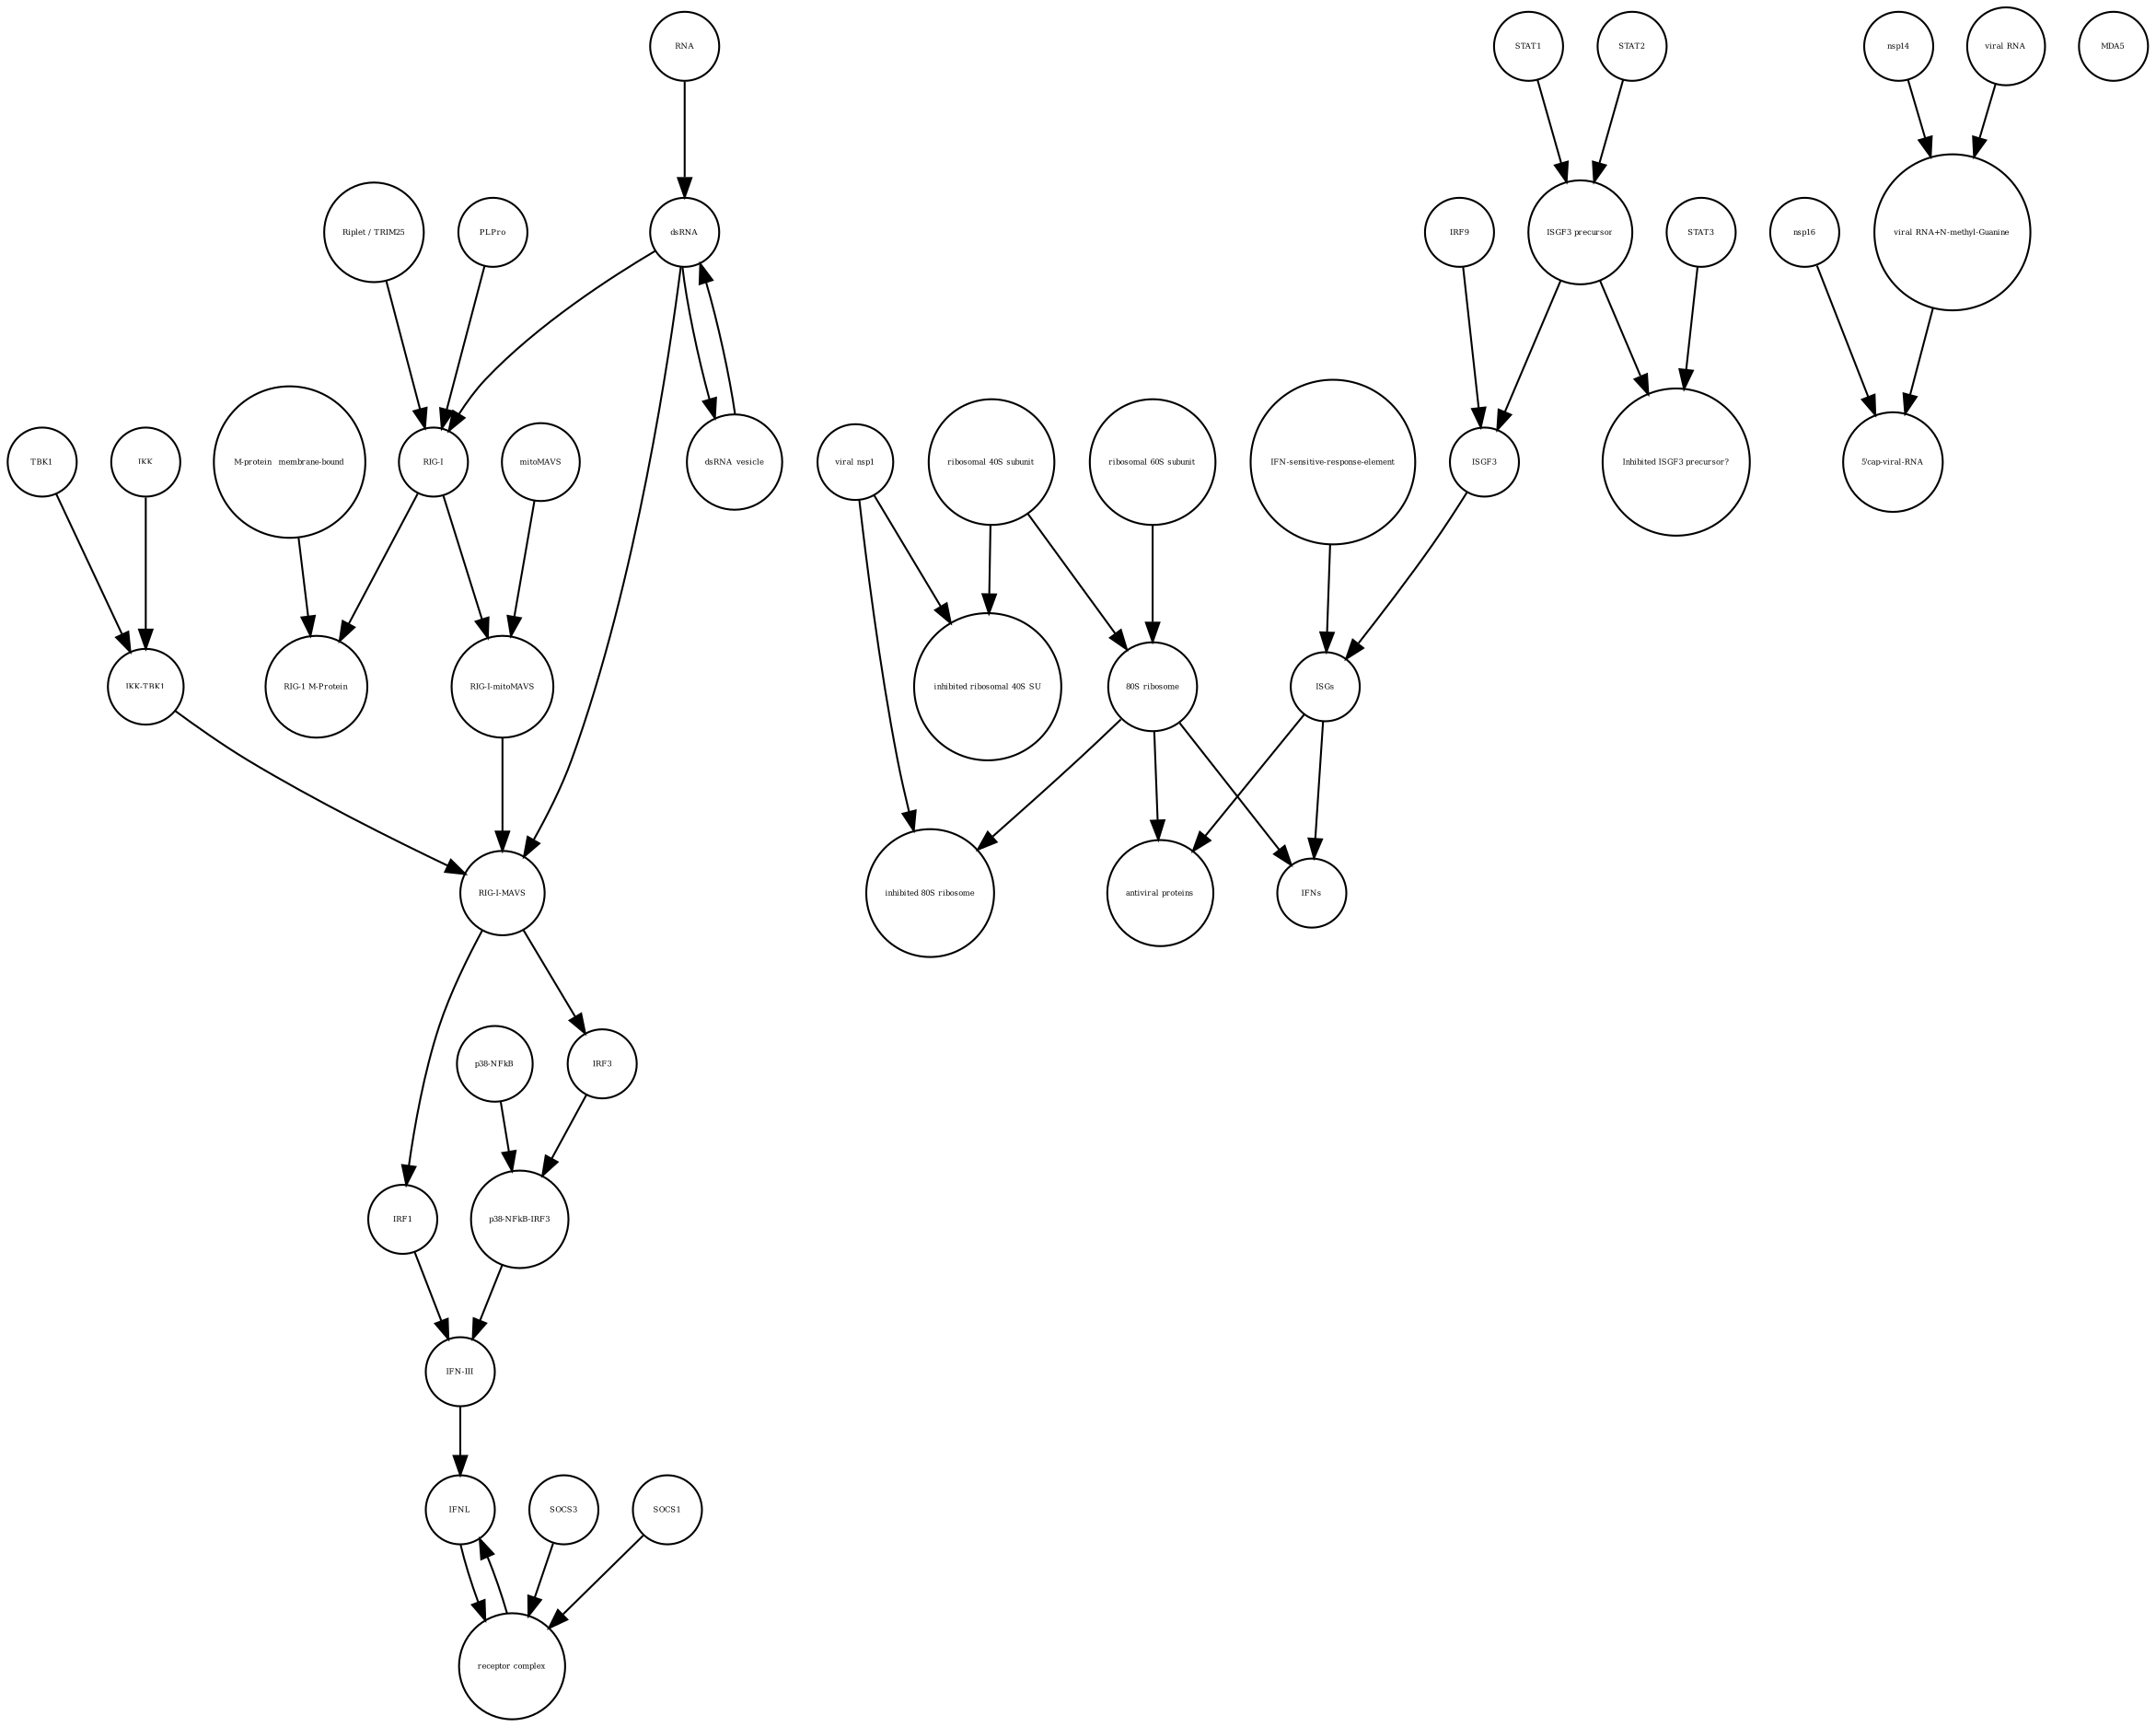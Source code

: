 strict digraph  {
mitoMAVS [annotation="", bipartite=0, cls=macromolecule, fontsize=4, label=mitoMAVS, shape=circle];
RNA [annotation="", bipartite=0, cls="nucleic acid feature", fontsize=4, label=RNA, shape=circle];
dsRNA_vesicle [annotation="", bipartite=0, cls="nucleic acid feature", fontsize=4, label=dsRNA_vesicle, shape=circle];
IFNL [annotation="", bipartite=0, cls=macromolecule, fontsize=4, label=IFNL, shape=circle];
"ribosomal 40S subunit" [annotation="", bipartite=0, cls=complex, fontsize=4, label="ribosomal 40S subunit", shape=circle];
"M-protein_ membrane-bound" [annotation="", bipartite=0, cls=macromolecule, fontsize=4, label="M-protein_ membrane-bound", shape=circle];
"ribosomal 60S subunit" [annotation="", bipartite=0, cls=complex, fontsize=4, label="ribosomal 60S subunit", shape=circle];
"viral RNA+N-methyl-Guanine" [annotation="", bipartite=0, cls="nucleic acid feature", fontsize=4, label="viral RNA+N-methyl-Guanine", shape=circle];
"Riplet / TRIM25" [annotation="", bipartite=0, cls=macromolecule, fontsize=4, label="Riplet / TRIM25", shape=circle];
STAT1 [annotation="", bipartite=0, cls=macromolecule, fontsize=4, label=STAT1, shape=circle];
MDA5 [annotation="", bipartite=0, cls=macromolecule, fontsize=4, label=MDA5, shape=circle];
TBK1 [annotation="", bipartite=0, cls=macromolecule, fontsize=4, label=TBK1, shape=circle];
"IFN-III" [annotation="", bipartite=0, cls=macromolecule, fontsize=4, label="IFN-III", shape=circle];
"IFN-sensitive-response-element" [annotation="", bipartite=0, cls="nucleic acid feature", fontsize=4, label="IFN-sensitive-response-element", shape=circle];
ISGs [annotation="", bipartite=0, cls="nucleic acid feature", fontsize=4, label=ISGs, shape=circle];
"RIG-I-MAVS" [annotation="", bipartite=0, cls=complex, fontsize=4, label="RIG-I-MAVS", shape=circle];
"Inhibited ISGF3 precursor?" [annotation="", bipartite=0, cls=complex, fontsize=4, label="Inhibited ISGF3 precursor?", shape=circle];
nsp16 [annotation="", bipartite=0, cls=macromolecule, fontsize=4, label=nsp16, shape=circle];
"inhibited ribosomal 40S SU" [annotation="urn_miriam_doi_10.1101%2F2020.05.18.102467", bipartite=0, cls=complex, fontsize=4, label="inhibited ribosomal 40S SU", shape=circle];
STAT2 [annotation="", bipartite=0, cls=macromolecule, fontsize=4, label=STAT2, shape=circle];
"80S ribosome" [annotation="", bipartite=0, cls=complex, fontsize=4, label="80S ribosome", shape=circle];
SOCS3 [annotation="", bipartite=0, cls=macromolecule, fontsize=4, label=SOCS3, shape=circle];
"5'cap-viral-RNA" [annotation="", bipartite=0, cls="nucleic acid feature", fontsize=4, label="5'cap-viral-RNA", shape=circle];
SOCS1 [annotation="", bipartite=0, cls=macromolecule, fontsize=4, label=SOCS1, shape=circle];
PLPro [annotation="", bipartite=0, cls=macromolecule, fontsize=4, label=PLPro, shape=circle];
"IKK-TBK1" [annotation="", bipartite=0, cls=complex, fontsize=4, label="IKK-TBK1", shape=circle];
nsp14 [annotation="", bipartite=0, cls=macromolecule, fontsize=4, label=nsp14, shape=circle];
dsRNA [annotation="", bipartite=0, cls="nucleic acid feature", fontsize=4, label=dsRNA, shape=circle];
IRF1 [annotation="", bipartite=0, cls=macromolecule, fontsize=4, label=IRF1, shape=circle];
"viral RNA" [annotation="", bipartite=0, cls="nucleic acid feature", fontsize=4, label="viral RNA", shape=circle];
IFNs [annotation="", bipartite=0, cls=macromolecule, fontsize=4, label=IFNs, shape=circle];
"inhibited 80S ribosome" [annotation="", bipartite=0, cls=complex, fontsize=4, label="inhibited 80S ribosome", shape=circle];
"RIG-1 M-Protein" [annotation="", bipartite=0, cls=complex, fontsize=4, label="RIG-1 M-Protein", shape=circle];
"viral nsp1" [annotation="", bipartite=0, cls=macromolecule, fontsize=4, label="viral nsp1", shape=circle];
"p38-NFkB" [annotation="", bipartite=0, cls=complex, fontsize=4, label="p38-NFkB", shape=circle];
"receptor complex" [annotation="", bipartite=0, cls=complex, fontsize=4, label="receptor complex", shape=circle];
IRF3 [annotation="", bipartite=0, cls=macromolecule, fontsize=4, label=IRF3, shape=circle];
"RIG-I-mitoMAVS" [annotation="", bipartite=0, cls=complex, fontsize=4, label="RIG-I-mitoMAVS", shape=circle];
ISGF3 [annotation="", bipartite=0, cls=complex, fontsize=4, label=ISGF3, shape=circle];
STAT3 [annotation="", bipartite=0, cls=macromolecule, fontsize=4, label=STAT3, shape=circle];
"p38-NFkB-IRF3" [annotation="", bipartite=0, cls=complex, fontsize=4, label="p38-NFkB-IRF3", shape=circle];
IKK [annotation="", bipartite=0, cls=macromolecule, fontsize=4, label=IKK, shape=circle];
"ISGF3 precursor" [annotation="", bipartite=0, cls=complex, fontsize=4, label="ISGF3 precursor", shape=circle];
"antiviral proteins" [annotation="", bipartite=0, cls=macromolecule, fontsize=4, label="antiviral proteins", shape=circle];
IRF9 [annotation="", bipartite=0, cls=macromolecule, fontsize=4, label=IRF9, shape=circle];
"RIG-I" [annotation="", bipartite=0, cls=macromolecule, fontsize=4, label="RIG-I", shape=circle];
mitoMAVS -> "RIG-I-mitoMAVS"  [annotation="", interaction_type=production];
RNA -> dsRNA  [annotation="", interaction_type=production];
dsRNA_vesicle -> dsRNA  [annotation="", interaction_type=production];
IFNL -> "receptor complex"  [annotation="", interaction_type=stimulation];
"ribosomal 40S subunit" -> "80S ribosome"  [annotation="", interaction_type=production];
"ribosomal 40S subunit" -> "inhibited ribosomal 40S SU"  [annotation="", interaction_type=production];
"M-protein_ membrane-bound" -> "RIG-1 M-Protein"  [annotation="", interaction_type=production];
"ribosomal 60S subunit" -> "80S ribosome"  [annotation="", interaction_type=production];
"viral RNA+N-methyl-Guanine" -> "5'cap-viral-RNA"  [annotation="", interaction_type=production];
"Riplet / TRIM25" -> "RIG-I"  [annotation="", interaction_type=catalysis];
STAT1 -> "ISGF3 precursor"  [annotation="", interaction_type=production];
TBK1 -> "IKK-TBK1"  [annotation="", interaction_type=production];
"IFN-III" -> IFNL  [annotation="", interaction_type=production];
"IFN-sensitive-response-element" -> ISGs  [annotation="", interaction_type=production];
ISGs -> "antiviral proteins"  [annotation="", interaction_type=production];
ISGs -> IFNs  [annotation="", interaction_type=production];
"RIG-I-MAVS" -> IRF1  [annotation="", interaction_type=catalysis];
"RIG-I-MAVS" -> IRF3  [annotation="", interaction_type=stimulation];
nsp16 -> "5'cap-viral-RNA"  [annotation="urn_miriam_doi_10.1016%2Fj.chom.2020.05.008", interaction_type=catalysis];
STAT2 -> "ISGF3 precursor"  [annotation="", interaction_type=production];
"80S ribosome" -> "antiviral proteins"  [annotation="", interaction_type=catalysis];
"80S ribosome" -> "inhibited 80S ribosome"  [annotation="", interaction_type=production];
"80S ribosome" -> IFNs  [annotation="", interaction_type=catalysis];
SOCS3 -> "receptor complex"  [annotation="", interaction_type=production];
SOCS1 -> "receptor complex"  [annotation="", interaction_type=production];
PLPro -> "RIG-I"  [annotation="", interaction_type=catalysis];
"IKK-TBK1" -> "RIG-I-MAVS"  [annotation="", interaction_type=production];
nsp14 -> "viral RNA+N-methyl-Guanine"  [annotation="", interaction_type=catalysis];
dsRNA -> "RIG-I-MAVS"  [annotation="", interaction_type="necessary stimulation"];
dsRNA -> "RIG-I"  [annotation="", interaction_type="necessary stimulation"];
dsRNA -> dsRNA_vesicle  [annotation="", interaction_type=production];
IRF1 -> "IFN-III"  [annotation="", interaction_type=stimulation];
"viral RNA" -> "viral RNA+N-methyl-Guanine"  [annotation="", interaction_type=production];
"viral nsp1" -> "inhibited 80S ribosome"  [annotation="", interaction_type=production];
"viral nsp1" -> "inhibited ribosomal 40S SU"  [annotation="", interaction_type=production];
"p38-NFkB" -> "p38-NFkB-IRF3"  [annotation="", interaction_type=production];
"receptor complex" -> IFNL  [annotation="", interaction_type=production];
IRF3 -> "p38-NFkB-IRF3"  [annotation="", interaction_type=production];
"RIG-I-mitoMAVS" -> "RIG-I-MAVS"  [annotation="", interaction_type=production];
ISGF3 -> ISGs  [annotation="", interaction_type="necessary stimulation"];
STAT3 -> "Inhibited ISGF3 precursor?"  [annotation="", interaction_type=production];
"p38-NFkB-IRF3" -> "IFN-III"  [annotation="", interaction_type=stimulation];
IKK -> "IKK-TBK1"  [annotation="", interaction_type=production];
"ISGF3 precursor" -> ISGF3  [annotation="", interaction_type=production];
"ISGF3 precursor" -> "Inhibited ISGF3 precursor?"  [annotation="", interaction_type=production];
IRF9 -> ISGF3  [annotation="", interaction_type=production];
"RIG-I" -> "RIG-I-mitoMAVS"  [annotation="", interaction_type=production];
"RIG-I" -> "RIG-1 M-Protein"  [annotation="", interaction_type=production];
}
